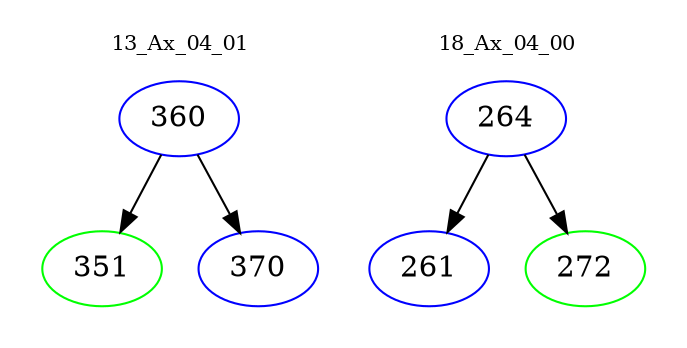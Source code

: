 digraph{
subgraph cluster_0 {
color = white
label = "13_Ax_04_01";
fontsize=10;
T0_360 [label="360", color="blue"]
T0_360 -> T0_351 [color="black"]
T0_351 [label="351", color="green"]
T0_360 -> T0_370 [color="black"]
T0_370 [label="370", color="blue"]
}
subgraph cluster_1 {
color = white
label = "18_Ax_04_00";
fontsize=10;
T1_264 [label="264", color="blue"]
T1_264 -> T1_261 [color="black"]
T1_261 [label="261", color="blue"]
T1_264 -> T1_272 [color="black"]
T1_272 [label="272", color="green"]
}
}
